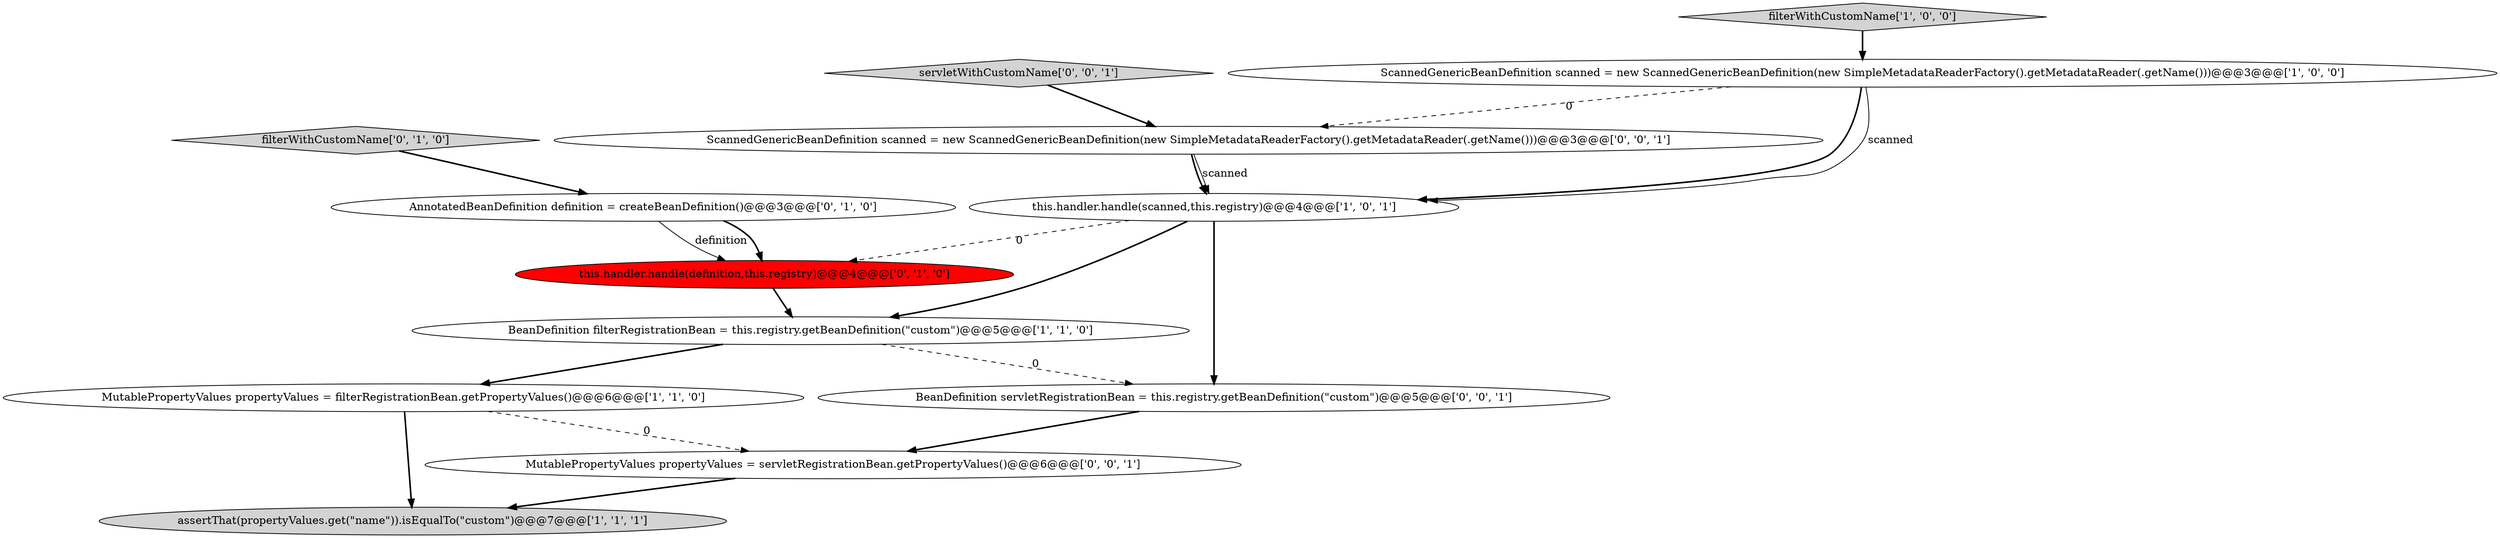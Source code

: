 digraph {
6 [style = filled, label = "AnnotatedBeanDefinition definition = createBeanDefinition()@@@3@@@['0', '1', '0']", fillcolor = white, shape = ellipse image = "AAA0AAABBB2BBB"];
9 [style = filled, label = "ScannedGenericBeanDefinition scanned = new ScannedGenericBeanDefinition(new SimpleMetadataReaderFactory().getMetadataReader(.getName()))@@@3@@@['0', '0', '1']", fillcolor = white, shape = ellipse image = "AAA0AAABBB3BBB"];
10 [style = filled, label = "MutablePropertyValues propertyValues = servletRegistrationBean.getPropertyValues()@@@6@@@['0', '0', '1']", fillcolor = white, shape = ellipse image = "AAA0AAABBB3BBB"];
2 [style = filled, label = "filterWithCustomName['1', '0', '0']", fillcolor = lightgray, shape = diamond image = "AAA0AAABBB1BBB"];
12 [style = filled, label = "servletWithCustomName['0', '0', '1']", fillcolor = lightgray, shape = diamond image = "AAA0AAABBB3BBB"];
4 [style = filled, label = "ScannedGenericBeanDefinition scanned = new ScannedGenericBeanDefinition(new SimpleMetadataReaderFactory().getMetadataReader(.getName()))@@@3@@@['1', '0', '0']", fillcolor = white, shape = ellipse image = "AAA0AAABBB1BBB"];
3 [style = filled, label = "assertThat(propertyValues.get(\"name\")).isEqualTo(\"custom\")@@@7@@@['1', '1', '1']", fillcolor = lightgray, shape = ellipse image = "AAA0AAABBB1BBB"];
5 [style = filled, label = "MutablePropertyValues propertyValues = filterRegistrationBean.getPropertyValues()@@@6@@@['1', '1', '0']", fillcolor = white, shape = ellipse image = "AAA0AAABBB1BBB"];
11 [style = filled, label = "BeanDefinition servletRegistrationBean = this.registry.getBeanDefinition(\"custom\")@@@5@@@['0', '0', '1']", fillcolor = white, shape = ellipse image = "AAA0AAABBB3BBB"];
1 [style = filled, label = "this.handler.handle(scanned,this.registry)@@@4@@@['1', '0', '1']", fillcolor = white, shape = ellipse image = "AAA0AAABBB1BBB"];
7 [style = filled, label = "this.handler.handle(definition,this.registry)@@@4@@@['0', '1', '0']", fillcolor = red, shape = ellipse image = "AAA1AAABBB2BBB"];
8 [style = filled, label = "filterWithCustomName['0', '1', '0']", fillcolor = lightgray, shape = diamond image = "AAA0AAABBB2BBB"];
0 [style = filled, label = "BeanDefinition filterRegistrationBean = this.registry.getBeanDefinition(\"custom\")@@@5@@@['1', '1', '0']", fillcolor = white, shape = ellipse image = "AAA0AAABBB1BBB"];
5->3 [style = bold, label=""];
4->9 [style = dashed, label="0"];
10->3 [style = bold, label=""];
4->1 [style = bold, label=""];
7->0 [style = bold, label=""];
6->7 [style = solid, label="definition"];
8->6 [style = bold, label=""];
1->0 [style = bold, label=""];
0->11 [style = dashed, label="0"];
1->7 [style = dashed, label="0"];
6->7 [style = bold, label=""];
9->1 [style = bold, label=""];
5->10 [style = dashed, label="0"];
12->9 [style = bold, label=""];
2->4 [style = bold, label=""];
11->10 [style = bold, label=""];
4->1 [style = solid, label="scanned"];
9->1 [style = solid, label="scanned"];
1->11 [style = bold, label=""];
0->5 [style = bold, label=""];
}
